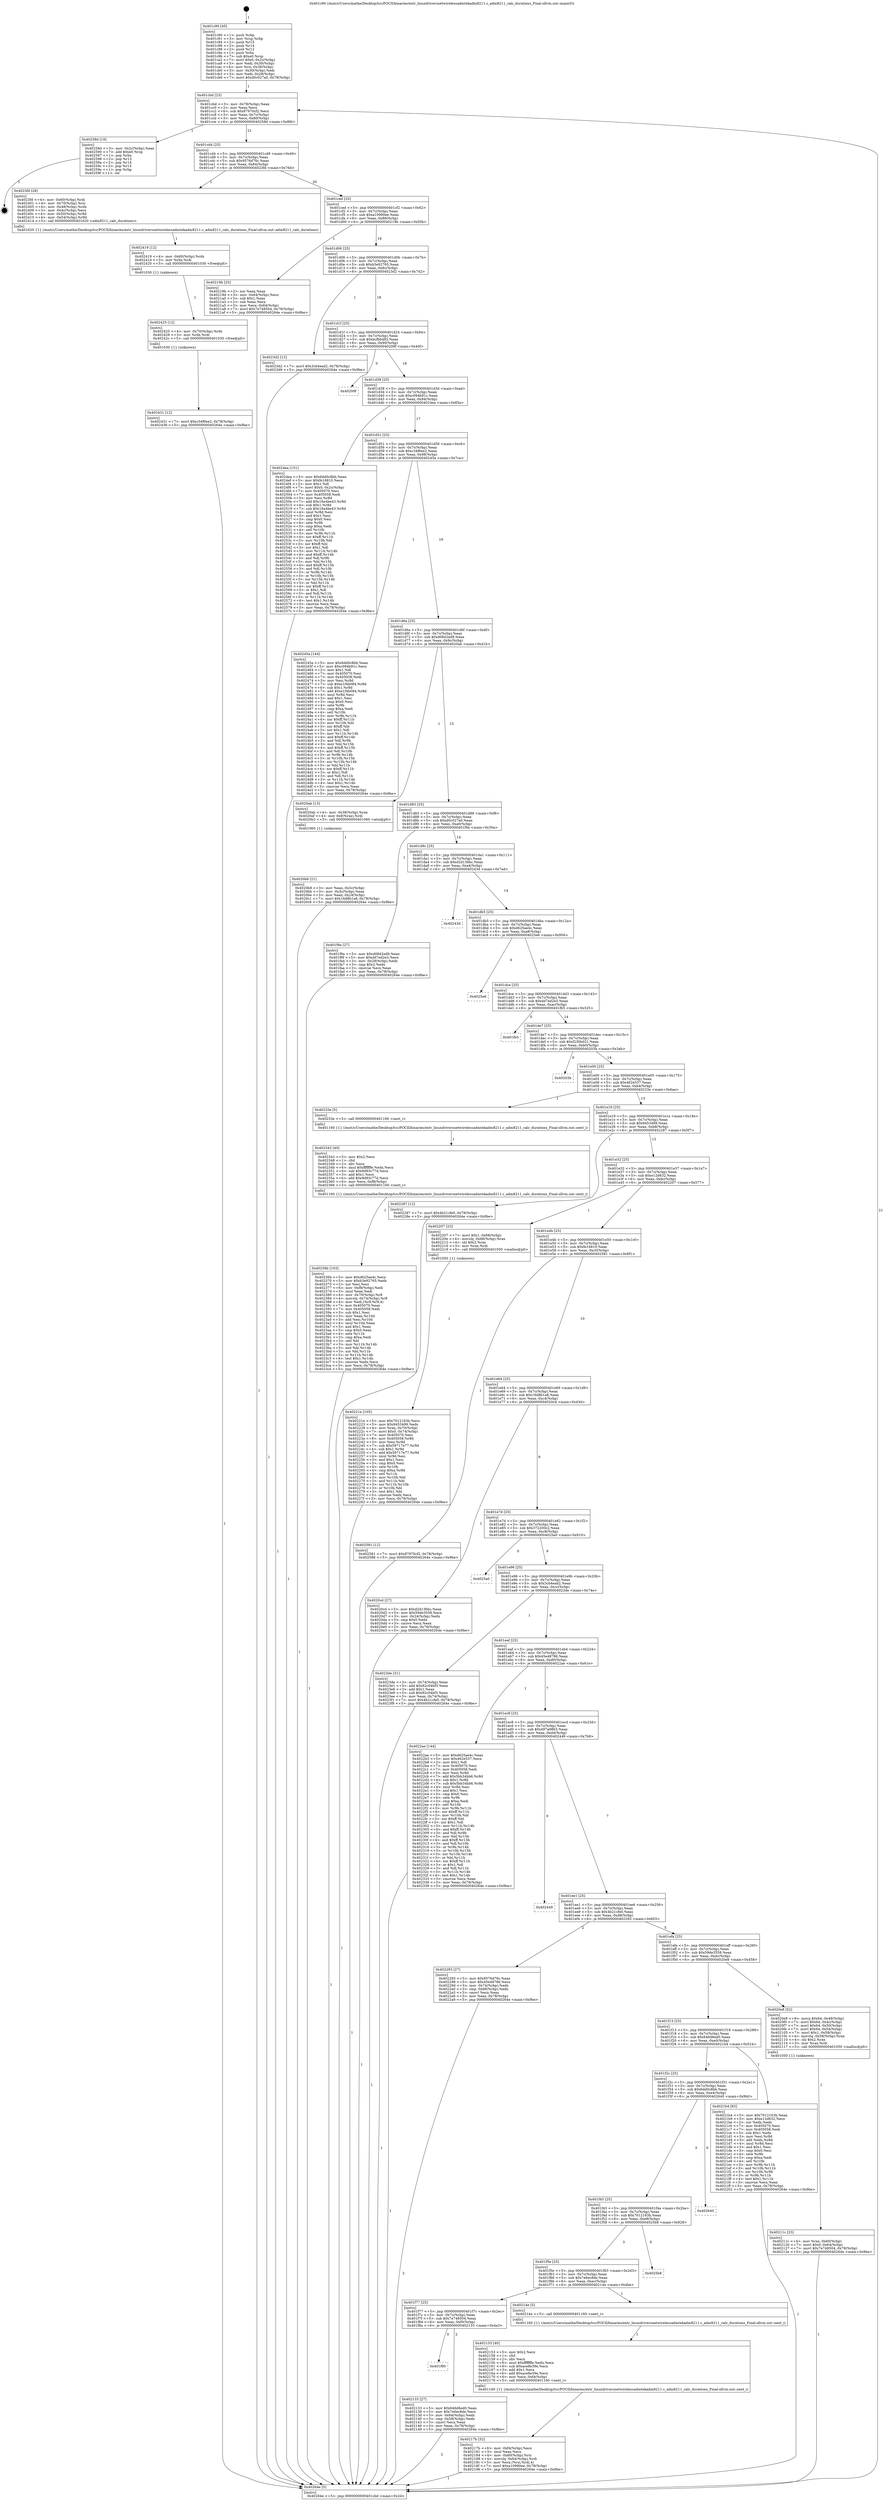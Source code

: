 digraph "0x401c90" {
  label = "0x401c90 (/mnt/c/Users/mathe/Desktop/tcc/POCII/binaries/extr_linuxdriversnetwirelessadmtekadm8211.c_adm8211_calc_durations_Final-ollvm.out::main(0))"
  labelloc = "t"
  node[shape=record]

  Entry [label="",width=0.3,height=0.3,shape=circle,fillcolor=black,style=filled]
  "0x401cbd" [label="{
     0x401cbd [23]\l
     | [instrs]\l
     &nbsp;&nbsp;0x401cbd \<+3\>: mov -0x78(%rbp),%eax\l
     &nbsp;&nbsp;0x401cc0 \<+2\>: mov %eax,%ecx\l
     &nbsp;&nbsp;0x401cc2 \<+6\>: sub $0x87970cf2,%ecx\l
     &nbsp;&nbsp;0x401cc8 \<+3\>: mov %eax,-0x7c(%rbp)\l
     &nbsp;&nbsp;0x401ccb \<+3\>: mov %ecx,-0x80(%rbp)\l
     &nbsp;&nbsp;0x401cce \<+6\>: je 000000000040258d \<main+0x8fd\>\l
  }"]
  "0x40258d" [label="{
     0x40258d [19]\l
     | [instrs]\l
     &nbsp;&nbsp;0x40258d \<+3\>: mov -0x2c(%rbp),%eax\l
     &nbsp;&nbsp;0x402590 \<+7\>: add $0xe0,%rsp\l
     &nbsp;&nbsp;0x402597 \<+1\>: pop %rbx\l
     &nbsp;&nbsp;0x402598 \<+2\>: pop %r12\l
     &nbsp;&nbsp;0x40259a \<+2\>: pop %r14\l
     &nbsp;&nbsp;0x40259c \<+2\>: pop %r15\l
     &nbsp;&nbsp;0x40259e \<+1\>: pop %rbp\l
     &nbsp;&nbsp;0x40259f \<+1\>: ret\l
  }"]
  "0x401cd4" [label="{
     0x401cd4 [25]\l
     | [instrs]\l
     &nbsp;&nbsp;0x401cd4 \<+5\>: jmp 0000000000401cd9 \<main+0x49\>\l
     &nbsp;&nbsp;0x401cd9 \<+3\>: mov -0x7c(%rbp),%eax\l
     &nbsp;&nbsp;0x401cdc \<+5\>: sub $0x9576d76c,%eax\l
     &nbsp;&nbsp;0x401ce1 \<+6\>: mov %eax,-0x84(%rbp)\l
     &nbsp;&nbsp;0x401ce7 \<+6\>: je 00000000004023fd \<main+0x76d\>\l
  }"]
  Exit [label="",width=0.3,height=0.3,shape=circle,fillcolor=black,style=filled,peripheries=2]
  "0x4023fd" [label="{
     0x4023fd [28]\l
     | [instrs]\l
     &nbsp;&nbsp;0x4023fd \<+4\>: mov -0x60(%rbp),%rdi\l
     &nbsp;&nbsp;0x402401 \<+4\>: mov -0x70(%rbp),%rsi\l
     &nbsp;&nbsp;0x402405 \<+4\>: mov -0x48(%rbp),%rdx\l
     &nbsp;&nbsp;0x402409 \<+3\>: mov -0x4c(%rbp),%ecx\l
     &nbsp;&nbsp;0x40240c \<+4\>: mov -0x50(%rbp),%r8d\l
     &nbsp;&nbsp;0x402410 \<+4\>: mov -0x54(%rbp),%r9d\l
     &nbsp;&nbsp;0x402414 \<+5\>: call 0000000000401620 \<adm8211_calc_durations\>\l
     | [calls]\l
     &nbsp;&nbsp;0x401620 \{1\} (/mnt/c/Users/mathe/Desktop/tcc/POCII/binaries/extr_linuxdriversnetwirelessadmtekadm8211.c_adm8211_calc_durations_Final-ollvm.out::adm8211_calc_durations)\l
  }"]
  "0x401ced" [label="{
     0x401ced [25]\l
     | [instrs]\l
     &nbsp;&nbsp;0x401ced \<+5\>: jmp 0000000000401cf2 \<main+0x62\>\l
     &nbsp;&nbsp;0x401cf2 \<+3\>: mov -0x7c(%rbp),%eax\l
     &nbsp;&nbsp;0x401cf5 \<+5\>: sub $0xa10990ee,%eax\l
     &nbsp;&nbsp;0x401cfa \<+6\>: mov %eax,-0x88(%rbp)\l
     &nbsp;&nbsp;0x401d00 \<+6\>: je 000000000040219b \<main+0x50b\>\l
  }"]
  "0x402431" [label="{
     0x402431 [12]\l
     | [instrs]\l
     &nbsp;&nbsp;0x402431 \<+7\>: movl $0xc34f6ee2,-0x78(%rbp)\l
     &nbsp;&nbsp;0x402438 \<+5\>: jmp 000000000040264e \<main+0x9be\>\l
  }"]
  "0x40219b" [label="{
     0x40219b [25]\l
     | [instrs]\l
     &nbsp;&nbsp;0x40219b \<+2\>: xor %eax,%eax\l
     &nbsp;&nbsp;0x40219d \<+3\>: mov -0x64(%rbp),%ecx\l
     &nbsp;&nbsp;0x4021a0 \<+3\>: sub $0x1,%eax\l
     &nbsp;&nbsp;0x4021a3 \<+2\>: sub %eax,%ecx\l
     &nbsp;&nbsp;0x4021a5 \<+3\>: mov %ecx,-0x64(%rbp)\l
     &nbsp;&nbsp;0x4021a8 \<+7\>: movl $0x7e748504,-0x78(%rbp)\l
     &nbsp;&nbsp;0x4021af \<+5\>: jmp 000000000040264e \<main+0x9be\>\l
  }"]
  "0x401d06" [label="{
     0x401d06 [25]\l
     | [instrs]\l
     &nbsp;&nbsp;0x401d06 \<+5\>: jmp 0000000000401d0b \<main+0x7b\>\l
     &nbsp;&nbsp;0x401d0b \<+3\>: mov -0x7c(%rbp),%eax\l
     &nbsp;&nbsp;0x401d0e \<+5\>: sub $0xb3e92765,%eax\l
     &nbsp;&nbsp;0x401d13 \<+6\>: mov %eax,-0x8c(%rbp)\l
     &nbsp;&nbsp;0x401d19 \<+6\>: je 00000000004023d2 \<main+0x742\>\l
  }"]
  "0x402425" [label="{
     0x402425 [12]\l
     | [instrs]\l
     &nbsp;&nbsp;0x402425 \<+4\>: mov -0x70(%rbp),%rdx\l
     &nbsp;&nbsp;0x402429 \<+3\>: mov %rdx,%rdi\l
     &nbsp;&nbsp;0x40242c \<+5\>: call 0000000000401030 \<free@plt\>\l
     | [calls]\l
     &nbsp;&nbsp;0x401030 \{1\} (unknown)\l
  }"]
  "0x4023d2" [label="{
     0x4023d2 [12]\l
     | [instrs]\l
     &nbsp;&nbsp;0x4023d2 \<+7\>: movl $0x3cb4ead2,-0x78(%rbp)\l
     &nbsp;&nbsp;0x4023d9 \<+5\>: jmp 000000000040264e \<main+0x9be\>\l
  }"]
  "0x401d1f" [label="{
     0x401d1f [25]\l
     | [instrs]\l
     &nbsp;&nbsp;0x401d1f \<+5\>: jmp 0000000000401d24 \<main+0x94\>\l
     &nbsp;&nbsp;0x401d24 \<+3\>: mov -0x7c(%rbp),%eax\l
     &nbsp;&nbsp;0x401d27 \<+5\>: sub $0xbcfbb482,%eax\l
     &nbsp;&nbsp;0x401d2c \<+6\>: mov %eax,-0x90(%rbp)\l
     &nbsp;&nbsp;0x401d32 \<+6\>: je 000000000040209f \<main+0x40f\>\l
  }"]
  "0x402419" [label="{
     0x402419 [12]\l
     | [instrs]\l
     &nbsp;&nbsp;0x402419 \<+4\>: mov -0x60(%rbp),%rdx\l
     &nbsp;&nbsp;0x40241d \<+3\>: mov %rdx,%rdi\l
     &nbsp;&nbsp;0x402420 \<+5\>: call 0000000000401030 \<free@plt\>\l
     | [calls]\l
     &nbsp;&nbsp;0x401030 \{1\} (unknown)\l
  }"]
  "0x40209f" [label="{
     0x40209f\l
  }", style=dashed]
  "0x401d38" [label="{
     0x401d38 [25]\l
     | [instrs]\l
     &nbsp;&nbsp;0x401d38 \<+5\>: jmp 0000000000401d3d \<main+0xad\>\l
     &nbsp;&nbsp;0x401d3d \<+3\>: mov -0x7c(%rbp),%eax\l
     &nbsp;&nbsp;0x401d40 \<+5\>: sub $0xc094b91c,%eax\l
     &nbsp;&nbsp;0x401d45 \<+6\>: mov %eax,-0x94(%rbp)\l
     &nbsp;&nbsp;0x401d4b \<+6\>: je 00000000004024ea \<main+0x85a\>\l
  }"]
  "0x40236b" [label="{
     0x40236b [103]\l
     | [instrs]\l
     &nbsp;&nbsp;0x40236b \<+5\>: mov $0xd625ae4c,%ecx\l
     &nbsp;&nbsp;0x402370 \<+5\>: mov $0xb3e92765,%edx\l
     &nbsp;&nbsp;0x402375 \<+2\>: xor %esi,%esi\l
     &nbsp;&nbsp;0x402377 \<+6\>: mov -0xf8(%rbp),%edi\l
     &nbsp;&nbsp;0x40237d \<+3\>: imul %eax,%edi\l
     &nbsp;&nbsp;0x402380 \<+4\>: mov -0x70(%rbp),%r8\l
     &nbsp;&nbsp;0x402384 \<+4\>: movslq -0x74(%rbp),%r9\l
     &nbsp;&nbsp;0x402388 \<+4\>: mov %edi,(%r8,%r9,4)\l
     &nbsp;&nbsp;0x40238c \<+7\>: mov 0x405070,%eax\l
     &nbsp;&nbsp;0x402393 \<+7\>: mov 0x405058,%edi\l
     &nbsp;&nbsp;0x40239a \<+3\>: sub $0x1,%esi\l
     &nbsp;&nbsp;0x40239d \<+3\>: mov %eax,%r10d\l
     &nbsp;&nbsp;0x4023a0 \<+3\>: add %esi,%r10d\l
     &nbsp;&nbsp;0x4023a3 \<+4\>: imul %r10d,%eax\l
     &nbsp;&nbsp;0x4023a7 \<+3\>: and $0x1,%eax\l
     &nbsp;&nbsp;0x4023aa \<+3\>: cmp $0x0,%eax\l
     &nbsp;&nbsp;0x4023ad \<+4\>: sete %r11b\l
     &nbsp;&nbsp;0x4023b1 \<+3\>: cmp $0xa,%edi\l
     &nbsp;&nbsp;0x4023b4 \<+3\>: setl %bl\l
     &nbsp;&nbsp;0x4023b7 \<+3\>: mov %r11b,%r14b\l
     &nbsp;&nbsp;0x4023ba \<+3\>: and %bl,%r14b\l
     &nbsp;&nbsp;0x4023bd \<+3\>: xor %bl,%r11b\l
     &nbsp;&nbsp;0x4023c0 \<+3\>: or %r11b,%r14b\l
     &nbsp;&nbsp;0x4023c3 \<+4\>: test $0x1,%r14b\l
     &nbsp;&nbsp;0x4023c7 \<+3\>: cmovne %edx,%ecx\l
     &nbsp;&nbsp;0x4023ca \<+3\>: mov %ecx,-0x78(%rbp)\l
     &nbsp;&nbsp;0x4023cd \<+5\>: jmp 000000000040264e \<main+0x9be\>\l
  }"]
  "0x4024ea" [label="{
     0x4024ea [151]\l
     | [instrs]\l
     &nbsp;&nbsp;0x4024ea \<+5\>: mov $0x6dd0c8bb,%eax\l
     &nbsp;&nbsp;0x4024ef \<+5\>: mov $0xfe16810,%ecx\l
     &nbsp;&nbsp;0x4024f4 \<+2\>: mov $0x1,%dl\l
     &nbsp;&nbsp;0x4024f6 \<+7\>: movl $0x0,-0x2c(%rbp)\l
     &nbsp;&nbsp;0x4024fd \<+7\>: mov 0x405070,%esi\l
     &nbsp;&nbsp;0x402504 \<+7\>: mov 0x405058,%edi\l
     &nbsp;&nbsp;0x40250b \<+3\>: mov %esi,%r8d\l
     &nbsp;&nbsp;0x40250e \<+7\>: add $0x16a4be43,%r8d\l
     &nbsp;&nbsp;0x402515 \<+4\>: sub $0x1,%r8d\l
     &nbsp;&nbsp;0x402519 \<+7\>: sub $0x16a4be43,%r8d\l
     &nbsp;&nbsp;0x402520 \<+4\>: imul %r8d,%esi\l
     &nbsp;&nbsp;0x402524 \<+3\>: and $0x1,%esi\l
     &nbsp;&nbsp;0x402527 \<+3\>: cmp $0x0,%esi\l
     &nbsp;&nbsp;0x40252a \<+4\>: sete %r9b\l
     &nbsp;&nbsp;0x40252e \<+3\>: cmp $0xa,%edi\l
     &nbsp;&nbsp;0x402531 \<+4\>: setl %r10b\l
     &nbsp;&nbsp;0x402535 \<+3\>: mov %r9b,%r11b\l
     &nbsp;&nbsp;0x402538 \<+4\>: xor $0xff,%r11b\l
     &nbsp;&nbsp;0x40253c \<+3\>: mov %r10b,%bl\l
     &nbsp;&nbsp;0x40253f \<+3\>: xor $0xff,%bl\l
     &nbsp;&nbsp;0x402542 \<+3\>: xor $0x1,%dl\l
     &nbsp;&nbsp;0x402545 \<+3\>: mov %r11b,%r14b\l
     &nbsp;&nbsp;0x402548 \<+4\>: and $0xff,%r14b\l
     &nbsp;&nbsp;0x40254c \<+3\>: and %dl,%r9b\l
     &nbsp;&nbsp;0x40254f \<+3\>: mov %bl,%r15b\l
     &nbsp;&nbsp;0x402552 \<+4\>: and $0xff,%r15b\l
     &nbsp;&nbsp;0x402556 \<+3\>: and %dl,%r10b\l
     &nbsp;&nbsp;0x402559 \<+3\>: or %r9b,%r14b\l
     &nbsp;&nbsp;0x40255c \<+3\>: or %r10b,%r15b\l
     &nbsp;&nbsp;0x40255f \<+3\>: xor %r15b,%r14b\l
     &nbsp;&nbsp;0x402562 \<+3\>: or %bl,%r11b\l
     &nbsp;&nbsp;0x402565 \<+4\>: xor $0xff,%r11b\l
     &nbsp;&nbsp;0x402569 \<+3\>: or $0x1,%dl\l
     &nbsp;&nbsp;0x40256c \<+3\>: and %dl,%r11b\l
     &nbsp;&nbsp;0x40256f \<+3\>: or %r11b,%r14b\l
     &nbsp;&nbsp;0x402572 \<+4\>: test $0x1,%r14b\l
     &nbsp;&nbsp;0x402576 \<+3\>: cmovne %ecx,%eax\l
     &nbsp;&nbsp;0x402579 \<+3\>: mov %eax,-0x78(%rbp)\l
     &nbsp;&nbsp;0x40257c \<+5\>: jmp 000000000040264e \<main+0x9be\>\l
  }"]
  "0x401d51" [label="{
     0x401d51 [25]\l
     | [instrs]\l
     &nbsp;&nbsp;0x401d51 \<+5\>: jmp 0000000000401d56 \<main+0xc6\>\l
     &nbsp;&nbsp;0x401d56 \<+3\>: mov -0x7c(%rbp),%eax\l
     &nbsp;&nbsp;0x401d59 \<+5\>: sub $0xc34f6ee2,%eax\l
     &nbsp;&nbsp;0x401d5e \<+6\>: mov %eax,-0x98(%rbp)\l
     &nbsp;&nbsp;0x401d64 \<+6\>: je 000000000040245a \<main+0x7ca\>\l
  }"]
  "0x402343" [label="{
     0x402343 [40]\l
     | [instrs]\l
     &nbsp;&nbsp;0x402343 \<+5\>: mov $0x2,%ecx\l
     &nbsp;&nbsp;0x402348 \<+1\>: cltd\l
     &nbsp;&nbsp;0x402349 \<+2\>: idiv %ecx\l
     &nbsp;&nbsp;0x40234b \<+6\>: imul $0xfffffffe,%edx,%ecx\l
     &nbsp;&nbsp;0x402351 \<+6\>: sub $0x9d93c77d,%ecx\l
     &nbsp;&nbsp;0x402357 \<+3\>: add $0x1,%ecx\l
     &nbsp;&nbsp;0x40235a \<+6\>: add $0x9d93c77d,%ecx\l
     &nbsp;&nbsp;0x402360 \<+6\>: mov %ecx,-0xf8(%rbp)\l
     &nbsp;&nbsp;0x402366 \<+5\>: call 0000000000401160 \<next_i\>\l
     | [calls]\l
     &nbsp;&nbsp;0x401160 \{1\} (/mnt/c/Users/mathe/Desktop/tcc/POCII/binaries/extr_linuxdriversnetwirelessadmtekadm8211.c_adm8211_calc_durations_Final-ollvm.out::next_i)\l
  }"]
  "0x40245a" [label="{
     0x40245a [144]\l
     | [instrs]\l
     &nbsp;&nbsp;0x40245a \<+5\>: mov $0x6dd0c8bb,%eax\l
     &nbsp;&nbsp;0x40245f \<+5\>: mov $0xc094b91c,%ecx\l
     &nbsp;&nbsp;0x402464 \<+2\>: mov $0x1,%dl\l
     &nbsp;&nbsp;0x402466 \<+7\>: mov 0x405070,%esi\l
     &nbsp;&nbsp;0x40246d \<+7\>: mov 0x405058,%edi\l
     &nbsp;&nbsp;0x402474 \<+3\>: mov %esi,%r8d\l
     &nbsp;&nbsp;0x402477 \<+7\>: sub $0xe1f4b084,%r8d\l
     &nbsp;&nbsp;0x40247e \<+4\>: sub $0x1,%r8d\l
     &nbsp;&nbsp;0x402482 \<+7\>: add $0xe1f4b084,%r8d\l
     &nbsp;&nbsp;0x402489 \<+4\>: imul %r8d,%esi\l
     &nbsp;&nbsp;0x40248d \<+3\>: and $0x1,%esi\l
     &nbsp;&nbsp;0x402490 \<+3\>: cmp $0x0,%esi\l
     &nbsp;&nbsp;0x402493 \<+4\>: sete %r9b\l
     &nbsp;&nbsp;0x402497 \<+3\>: cmp $0xa,%edi\l
     &nbsp;&nbsp;0x40249a \<+4\>: setl %r10b\l
     &nbsp;&nbsp;0x40249e \<+3\>: mov %r9b,%r11b\l
     &nbsp;&nbsp;0x4024a1 \<+4\>: xor $0xff,%r11b\l
     &nbsp;&nbsp;0x4024a5 \<+3\>: mov %r10b,%bl\l
     &nbsp;&nbsp;0x4024a8 \<+3\>: xor $0xff,%bl\l
     &nbsp;&nbsp;0x4024ab \<+3\>: xor $0x1,%dl\l
     &nbsp;&nbsp;0x4024ae \<+3\>: mov %r11b,%r14b\l
     &nbsp;&nbsp;0x4024b1 \<+4\>: and $0xff,%r14b\l
     &nbsp;&nbsp;0x4024b5 \<+3\>: and %dl,%r9b\l
     &nbsp;&nbsp;0x4024b8 \<+3\>: mov %bl,%r15b\l
     &nbsp;&nbsp;0x4024bb \<+4\>: and $0xff,%r15b\l
     &nbsp;&nbsp;0x4024bf \<+3\>: and %dl,%r10b\l
     &nbsp;&nbsp;0x4024c2 \<+3\>: or %r9b,%r14b\l
     &nbsp;&nbsp;0x4024c5 \<+3\>: or %r10b,%r15b\l
     &nbsp;&nbsp;0x4024c8 \<+3\>: xor %r15b,%r14b\l
     &nbsp;&nbsp;0x4024cb \<+3\>: or %bl,%r11b\l
     &nbsp;&nbsp;0x4024ce \<+4\>: xor $0xff,%r11b\l
     &nbsp;&nbsp;0x4024d2 \<+3\>: or $0x1,%dl\l
     &nbsp;&nbsp;0x4024d5 \<+3\>: and %dl,%r11b\l
     &nbsp;&nbsp;0x4024d8 \<+3\>: or %r11b,%r14b\l
     &nbsp;&nbsp;0x4024db \<+4\>: test $0x1,%r14b\l
     &nbsp;&nbsp;0x4024df \<+3\>: cmovne %ecx,%eax\l
     &nbsp;&nbsp;0x4024e2 \<+3\>: mov %eax,-0x78(%rbp)\l
     &nbsp;&nbsp;0x4024e5 \<+5\>: jmp 000000000040264e \<main+0x9be\>\l
  }"]
  "0x401d6a" [label="{
     0x401d6a [25]\l
     | [instrs]\l
     &nbsp;&nbsp;0x401d6a \<+5\>: jmp 0000000000401d6f \<main+0xdf\>\l
     &nbsp;&nbsp;0x401d6f \<+3\>: mov -0x7c(%rbp),%eax\l
     &nbsp;&nbsp;0x401d72 \<+5\>: sub $0xd0842ed9,%eax\l
     &nbsp;&nbsp;0x401d77 \<+6\>: mov %eax,-0x9c(%rbp)\l
     &nbsp;&nbsp;0x401d7d \<+6\>: je 00000000004020ab \<main+0x41b\>\l
  }"]
  "0x40221e" [label="{
     0x40221e [105]\l
     | [instrs]\l
     &nbsp;&nbsp;0x40221e \<+5\>: mov $0x7012163b,%ecx\l
     &nbsp;&nbsp;0x402223 \<+5\>: mov $0x9453499,%edx\l
     &nbsp;&nbsp;0x402228 \<+4\>: mov %rax,-0x70(%rbp)\l
     &nbsp;&nbsp;0x40222c \<+7\>: movl $0x0,-0x74(%rbp)\l
     &nbsp;&nbsp;0x402233 \<+7\>: mov 0x405070,%esi\l
     &nbsp;&nbsp;0x40223a \<+8\>: mov 0x405058,%r8d\l
     &nbsp;&nbsp;0x402242 \<+3\>: mov %esi,%r9d\l
     &nbsp;&nbsp;0x402245 \<+7\>: sub $0x59717e77,%r9d\l
     &nbsp;&nbsp;0x40224c \<+4\>: sub $0x1,%r9d\l
     &nbsp;&nbsp;0x402250 \<+7\>: add $0x59717e77,%r9d\l
     &nbsp;&nbsp;0x402257 \<+4\>: imul %r9d,%esi\l
     &nbsp;&nbsp;0x40225b \<+3\>: and $0x1,%esi\l
     &nbsp;&nbsp;0x40225e \<+3\>: cmp $0x0,%esi\l
     &nbsp;&nbsp;0x402261 \<+4\>: sete %r10b\l
     &nbsp;&nbsp;0x402265 \<+4\>: cmp $0xa,%r8d\l
     &nbsp;&nbsp;0x402269 \<+4\>: setl %r11b\l
     &nbsp;&nbsp;0x40226d \<+3\>: mov %r10b,%bl\l
     &nbsp;&nbsp;0x402270 \<+3\>: and %r11b,%bl\l
     &nbsp;&nbsp;0x402273 \<+3\>: xor %r11b,%r10b\l
     &nbsp;&nbsp;0x402276 \<+3\>: or %r10b,%bl\l
     &nbsp;&nbsp;0x402279 \<+3\>: test $0x1,%bl\l
     &nbsp;&nbsp;0x40227c \<+3\>: cmovne %edx,%ecx\l
     &nbsp;&nbsp;0x40227f \<+3\>: mov %ecx,-0x78(%rbp)\l
     &nbsp;&nbsp;0x402282 \<+5\>: jmp 000000000040264e \<main+0x9be\>\l
  }"]
  "0x4020ab" [label="{
     0x4020ab [13]\l
     | [instrs]\l
     &nbsp;&nbsp;0x4020ab \<+4\>: mov -0x38(%rbp),%rax\l
     &nbsp;&nbsp;0x4020af \<+4\>: mov 0x8(%rax),%rdi\l
     &nbsp;&nbsp;0x4020b3 \<+5\>: call 0000000000401060 \<atoi@plt\>\l
     | [calls]\l
     &nbsp;&nbsp;0x401060 \{1\} (unknown)\l
  }"]
  "0x401d83" [label="{
     0x401d83 [25]\l
     | [instrs]\l
     &nbsp;&nbsp;0x401d83 \<+5\>: jmp 0000000000401d88 \<main+0xf8\>\l
     &nbsp;&nbsp;0x401d88 \<+3\>: mov -0x7c(%rbp),%eax\l
     &nbsp;&nbsp;0x401d8b \<+5\>: sub $0xd0c027a0,%eax\l
     &nbsp;&nbsp;0x401d90 \<+6\>: mov %eax,-0xa0(%rbp)\l
     &nbsp;&nbsp;0x401d96 \<+6\>: je 0000000000401f9a \<main+0x30a\>\l
  }"]
  "0x40217b" [label="{
     0x40217b [32]\l
     | [instrs]\l
     &nbsp;&nbsp;0x40217b \<+6\>: mov -0xf4(%rbp),%ecx\l
     &nbsp;&nbsp;0x402181 \<+3\>: imul %eax,%ecx\l
     &nbsp;&nbsp;0x402184 \<+4\>: mov -0x60(%rbp),%rsi\l
     &nbsp;&nbsp;0x402188 \<+4\>: movslq -0x64(%rbp),%rdi\l
     &nbsp;&nbsp;0x40218c \<+3\>: mov %ecx,(%rsi,%rdi,4)\l
     &nbsp;&nbsp;0x40218f \<+7\>: movl $0xa10990ee,-0x78(%rbp)\l
     &nbsp;&nbsp;0x402196 \<+5\>: jmp 000000000040264e \<main+0x9be\>\l
  }"]
  "0x401f9a" [label="{
     0x401f9a [27]\l
     | [instrs]\l
     &nbsp;&nbsp;0x401f9a \<+5\>: mov $0xd0842ed9,%eax\l
     &nbsp;&nbsp;0x401f9f \<+5\>: mov $0xdd7ed2e3,%ecx\l
     &nbsp;&nbsp;0x401fa4 \<+3\>: mov -0x28(%rbp),%edx\l
     &nbsp;&nbsp;0x401fa7 \<+3\>: cmp $0x2,%edx\l
     &nbsp;&nbsp;0x401faa \<+3\>: cmovne %ecx,%eax\l
     &nbsp;&nbsp;0x401fad \<+3\>: mov %eax,-0x78(%rbp)\l
     &nbsp;&nbsp;0x401fb0 \<+5\>: jmp 000000000040264e \<main+0x9be\>\l
  }"]
  "0x401d9c" [label="{
     0x401d9c [25]\l
     | [instrs]\l
     &nbsp;&nbsp;0x401d9c \<+5\>: jmp 0000000000401da1 \<main+0x111\>\l
     &nbsp;&nbsp;0x401da1 \<+3\>: mov -0x7c(%rbp),%eax\l
     &nbsp;&nbsp;0x401da4 \<+5\>: sub $0xd2d136bc,%eax\l
     &nbsp;&nbsp;0x401da9 \<+6\>: mov %eax,-0xa4(%rbp)\l
     &nbsp;&nbsp;0x401daf \<+6\>: je 000000000040243d \<main+0x7ad\>\l
  }"]
  "0x40264e" [label="{
     0x40264e [5]\l
     | [instrs]\l
     &nbsp;&nbsp;0x40264e \<+5\>: jmp 0000000000401cbd \<main+0x2d\>\l
  }"]
  "0x401c90" [label="{
     0x401c90 [45]\l
     | [instrs]\l
     &nbsp;&nbsp;0x401c90 \<+1\>: push %rbp\l
     &nbsp;&nbsp;0x401c91 \<+3\>: mov %rsp,%rbp\l
     &nbsp;&nbsp;0x401c94 \<+2\>: push %r15\l
     &nbsp;&nbsp;0x401c96 \<+2\>: push %r14\l
     &nbsp;&nbsp;0x401c98 \<+2\>: push %r12\l
     &nbsp;&nbsp;0x401c9a \<+1\>: push %rbx\l
     &nbsp;&nbsp;0x401c9b \<+7\>: sub $0xe0,%rsp\l
     &nbsp;&nbsp;0x401ca2 \<+7\>: movl $0x0,-0x2c(%rbp)\l
     &nbsp;&nbsp;0x401ca9 \<+3\>: mov %edi,-0x30(%rbp)\l
     &nbsp;&nbsp;0x401cac \<+4\>: mov %rsi,-0x38(%rbp)\l
     &nbsp;&nbsp;0x401cb0 \<+3\>: mov -0x30(%rbp),%edi\l
     &nbsp;&nbsp;0x401cb3 \<+3\>: mov %edi,-0x28(%rbp)\l
     &nbsp;&nbsp;0x401cb6 \<+7\>: movl $0xd0c027a0,-0x78(%rbp)\l
  }"]
  "0x4020b8" [label="{
     0x4020b8 [21]\l
     | [instrs]\l
     &nbsp;&nbsp;0x4020b8 \<+3\>: mov %eax,-0x3c(%rbp)\l
     &nbsp;&nbsp;0x4020bb \<+3\>: mov -0x3c(%rbp),%eax\l
     &nbsp;&nbsp;0x4020be \<+3\>: mov %eax,-0x24(%rbp)\l
     &nbsp;&nbsp;0x4020c1 \<+7\>: movl $0x16d8b1a8,-0x78(%rbp)\l
     &nbsp;&nbsp;0x4020c8 \<+5\>: jmp 000000000040264e \<main+0x9be\>\l
  }"]
  "0x402153" [label="{
     0x402153 [40]\l
     | [instrs]\l
     &nbsp;&nbsp;0x402153 \<+5\>: mov $0x2,%ecx\l
     &nbsp;&nbsp;0x402158 \<+1\>: cltd\l
     &nbsp;&nbsp;0x402159 \<+2\>: idiv %ecx\l
     &nbsp;&nbsp;0x40215b \<+6\>: imul $0xfffffffe,%edx,%ecx\l
     &nbsp;&nbsp;0x402161 \<+6\>: sub $0xace8e39e,%ecx\l
     &nbsp;&nbsp;0x402167 \<+3\>: add $0x1,%ecx\l
     &nbsp;&nbsp;0x40216a \<+6\>: add $0xace8e39e,%ecx\l
     &nbsp;&nbsp;0x402170 \<+6\>: mov %ecx,-0xf4(%rbp)\l
     &nbsp;&nbsp;0x402176 \<+5\>: call 0000000000401160 \<next_i\>\l
     | [calls]\l
     &nbsp;&nbsp;0x401160 \{1\} (/mnt/c/Users/mathe/Desktop/tcc/POCII/binaries/extr_linuxdriversnetwirelessadmtekadm8211.c_adm8211_calc_durations_Final-ollvm.out::next_i)\l
  }"]
  "0x40243d" [label="{
     0x40243d\l
  }", style=dashed]
  "0x401db5" [label="{
     0x401db5 [25]\l
     | [instrs]\l
     &nbsp;&nbsp;0x401db5 \<+5\>: jmp 0000000000401dba \<main+0x12a\>\l
     &nbsp;&nbsp;0x401dba \<+3\>: mov -0x7c(%rbp),%eax\l
     &nbsp;&nbsp;0x401dbd \<+5\>: sub $0xd625ae4c,%eax\l
     &nbsp;&nbsp;0x401dc2 \<+6\>: mov %eax,-0xa8(%rbp)\l
     &nbsp;&nbsp;0x401dc8 \<+6\>: je 00000000004025e6 \<main+0x956\>\l
  }"]
  "0x401f90" [label="{
     0x401f90\l
  }", style=dashed]
  "0x4025e6" [label="{
     0x4025e6\l
  }", style=dashed]
  "0x401dce" [label="{
     0x401dce [25]\l
     | [instrs]\l
     &nbsp;&nbsp;0x401dce \<+5\>: jmp 0000000000401dd3 \<main+0x143\>\l
     &nbsp;&nbsp;0x401dd3 \<+3\>: mov -0x7c(%rbp),%eax\l
     &nbsp;&nbsp;0x401dd6 \<+5\>: sub $0xdd7ed2e3,%eax\l
     &nbsp;&nbsp;0x401ddb \<+6\>: mov %eax,-0xac(%rbp)\l
     &nbsp;&nbsp;0x401de1 \<+6\>: je 0000000000401fb5 \<main+0x325\>\l
  }"]
  "0x402133" [label="{
     0x402133 [27]\l
     | [instrs]\l
     &nbsp;&nbsp;0x402133 \<+5\>: mov $0x646d6ed0,%eax\l
     &nbsp;&nbsp;0x402138 \<+5\>: mov $0x7e6ec8de,%ecx\l
     &nbsp;&nbsp;0x40213d \<+3\>: mov -0x64(%rbp),%edx\l
     &nbsp;&nbsp;0x402140 \<+3\>: cmp -0x58(%rbp),%edx\l
     &nbsp;&nbsp;0x402143 \<+3\>: cmovl %ecx,%eax\l
     &nbsp;&nbsp;0x402146 \<+3\>: mov %eax,-0x78(%rbp)\l
     &nbsp;&nbsp;0x402149 \<+5\>: jmp 000000000040264e \<main+0x9be\>\l
  }"]
  "0x401fb5" [label="{
     0x401fb5\l
  }", style=dashed]
  "0x401de7" [label="{
     0x401de7 [25]\l
     | [instrs]\l
     &nbsp;&nbsp;0x401de7 \<+5\>: jmp 0000000000401dec \<main+0x15c\>\l
     &nbsp;&nbsp;0x401dec \<+3\>: mov -0x7c(%rbp),%eax\l
     &nbsp;&nbsp;0x401def \<+5\>: sub $0xf230b021,%eax\l
     &nbsp;&nbsp;0x401df4 \<+6\>: mov %eax,-0xb0(%rbp)\l
     &nbsp;&nbsp;0x401dfa \<+6\>: je 000000000040203b \<main+0x3ab\>\l
  }"]
  "0x401f77" [label="{
     0x401f77 [25]\l
     | [instrs]\l
     &nbsp;&nbsp;0x401f77 \<+5\>: jmp 0000000000401f7c \<main+0x2ec\>\l
     &nbsp;&nbsp;0x401f7c \<+3\>: mov -0x7c(%rbp),%eax\l
     &nbsp;&nbsp;0x401f7f \<+5\>: sub $0x7e748504,%eax\l
     &nbsp;&nbsp;0x401f84 \<+6\>: mov %eax,-0xf0(%rbp)\l
     &nbsp;&nbsp;0x401f8a \<+6\>: je 0000000000402133 \<main+0x4a3\>\l
  }"]
  "0x40203b" [label="{
     0x40203b\l
  }", style=dashed]
  "0x401e00" [label="{
     0x401e00 [25]\l
     | [instrs]\l
     &nbsp;&nbsp;0x401e00 \<+5\>: jmp 0000000000401e05 \<main+0x175\>\l
     &nbsp;&nbsp;0x401e05 \<+3\>: mov -0x7c(%rbp),%eax\l
     &nbsp;&nbsp;0x401e08 \<+5\>: sub $0x462e537,%eax\l
     &nbsp;&nbsp;0x401e0d \<+6\>: mov %eax,-0xb4(%rbp)\l
     &nbsp;&nbsp;0x401e13 \<+6\>: je 000000000040233e \<main+0x6ae\>\l
  }"]
  "0x40214e" [label="{
     0x40214e [5]\l
     | [instrs]\l
     &nbsp;&nbsp;0x40214e \<+5\>: call 0000000000401160 \<next_i\>\l
     | [calls]\l
     &nbsp;&nbsp;0x401160 \{1\} (/mnt/c/Users/mathe/Desktop/tcc/POCII/binaries/extr_linuxdriversnetwirelessadmtekadm8211.c_adm8211_calc_durations_Final-ollvm.out::next_i)\l
  }"]
  "0x40233e" [label="{
     0x40233e [5]\l
     | [instrs]\l
     &nbsp;&nbsp;0x40233e \<+5\>: call 0000000000401160 \<next_i\>\l
     | [calls]\l
     &nbsp;&nbsp;0x401160 \{1\} (/mnt/c/Users/mathe/Desktop/tcc/POCII/binaries/extr_linuxdriversnetwirelessadmtekadm8211.c_adm8211_calc_durations_Final-ollvm.out::next_i)\l
  }"]
  "0x401e19" [label="{
     0x401e19 [25]\l
     | [instrs]\l
     &nbsp;&nbsp;0x401e19 \<+5\>: jmp 0000000000401e1e \<main+0x18e\>\l
     &nbsp;&nbsp;0x401e1e \<+3\>: mov -0x7c(%rbp),%eax\l
     &nbsp;&nbsp;0x401e21 \<+5\>: sub $0x9453499,%eax\l
     &nbsp;&nbsp;0x401e26 \<+6\>: mov %eax,-0xb8(%rbp)\l
     &nbsp;&nbsp;0x401e2c \<+6\>: je 0000000000402287 \<main+0x5f7\>\l
  }"]
  "0x401f5e" [label="{
     0x401f5e [25]\l
     | [instrs]\l
     &nbsp;&nbsp;0x401f5e \<+5\>: jmp 0000000000401f63 \<main+0x2d3\>\l
     &nbsp;&nbsp;0x401f63 \<+3\>: mov -0x7c(%rbp),%eax\l
     &nbsp;&nbsp;0x401f66 \<+5\>: sub $0x7e6ec8de,%eax\l
     &nbsp;&nbsp;0x401f6b \<+6\>: mov %eax,-0xec(%rbp)\l
     &nbsp;&nbsp;0x401f71 \<+6\>: je 000000000040214e \<main+0x4be\>\l
  }"]
  "0x402287" [label="{
     0x402287 [12]\l
     | [instrs]\l
     &nbsp;&nbsp;0x402287 \<+7\>: movl $0x4b21cfe0,-0x78(%rbp)\l
     &nbsp;&nbsp;0x40228e \<+5\>: jmp 000000000040264e \<main+0x9be\>\l
  }"]
  "0x401e32" [label="{
     0x401e32 [25]\l
     | [instrs]\l
     &nbsp;&nbsp;0x401e32 \<+5\>: jmp 0000000000401e37 \<main+0x1a7\>\l
     &nbsp;&nbsp;0x401e37 \<+3\>: mov -0x7c(%rbp),%eax\l
     &nbsp;&nbsp;0x401e3a \<+5\>: sub $0xe12d632,%eax\l
     &nbsp;&nbsp;0x401e3f \<+6\>: mov %eax,-0xbc(%rbp)\l
     &nbsp;&nbsp;0x401e45 \<+6\>: je 0000000000402207 \<main+0x577\>\l
  }"]
  "0x4025b8" [label="{
     0x4025b8\l
  }", style=dashed]
  "0x402207" [label="{
     0x402207 [23]\l
     | [instrs]\l
     &nbsp;&nbsp;0x402207 \<+7\>: movl $0x1,-0x68(%rbp)\l
     &nbsp;&nbsp;0x40220e \<+4\>: movslq -0x68(%rbp),%rax\l
     &nbsp;&nbsp;0x402212 \<+4\>: shl $0x2,%rax\l
     &nbsp;&nbsp;0x402216 \<+3\>: mov %rax,%rdi\l
     &nbsp;&nbsp;0x402219 \<+5\>: call 0000000000401050 \<malloc@plt\>\l
     | [calls]\l
     &nbsp;&nbsp;0x401050 \{1\} (unknown)\l
  }"]
  "0x401e4b" [label="{
     0x401e4b [25]\l
     | [instrs]\l
     &nbsp;&nbsp;0x401e4b \<+5\>: jmp 0000000000401e50 \<main+0x1c0\>\l
     &nbsp;&nbsp;0x401e50 \<+3\>: mov -0x7c(%rbp),%eax\l
     &nbsp;&nbsp;0x401e53 \<+5\>: sub $0xfe16810,%eax\l
     &nbsp;&nbsp;0x401e58 \<+6\>: mov %eax,-0xc0(%rbp)\l
     &nbsp;&nbsp;0x401e5e \<+6\>: je 0000000000402581 \<main+0x8f1\>\l
  }"]
  "0x401f45" [label="{
     0x401f45 [25]\l
     | [instrs]\l
     &nbsp;&nbsp;0x401f45 \<+5\>: jmp 0000000000401f4a \<main+0x2ba\>\l
     &nbsp;&nbsp;0x401f4a \<+3\>: mov -0x7c(%rbp),%eax\l
     &nbsp;&nbsp;0x401f4d \<+5\>: sub $0x7012163b,%eax\l
     &nbsp;&nbsp;0x401f52 \<+6\>: mov %eax,-0xe8(%rbp)\l
     &nbsp;&nbsp;0x401f58 \<+6\>: je 00000000004025b8 \<main+0x928\>\l
  }"]
  "0x402581" [label="{
     0x402581 [12]\l
     | [instrs]\l
     &nbsp;&nbsp;0x402581 \<+7\>: movl $0x87970cf2,-0x78(%rbp)\l
     &nbsp;&nbsp;0x402588 \<+5\>: jmp 000000000040264e \<main+0x9be\>\l
  }"]
  "0x401e64" [label="{
     0x401e64 [25]\l
     | [instrs]\l
     &nbsp;&nbsp;0x401e64 \<+5\>: jmp 0000000000401e69 \<main+0x1d9\>\l
     &nbsp;&nbsp;0x401e69 \<+3\>: mov -0x7c(%rbp),%eax\l
     &nbsp;&nbsp;0x401e6c \<+5\>: sub $0x16d8b1a8,%eax\l
     &nbsp;&nbsp;0x401e71 \<+6\>: mov %eax,-0xc4(%rbp)\l
     &nbsp;&nbsp;0x401e77 \<+6\>: je 00000000004020cd \<main+0x43d\>\l
  }"]
  "0x402640" [label="{
     0x402640\l
  }", style=dashed]
  "0x4020cd" [label="{
     0x4020cd [27]\l
     | [instrs]\l
     &nbsp;&nbsp;0x4020cd \<+5\>: mov $0xd2d136bc,%eax\l
     &nbsp;&nbsp;0x4020d2 \<+5\>: mov $0x59de3558,%ecx\l
     &nbsp;&nbsp;0x4020d7 \<+3\>: mov -0x24(%rbp),%edx\l
     &nbsp;&nbsp;0x4020da \<+3\>: cmp $0x0,%edx\l
     &nbsp;&nbsp;0x4020dd \<+3\>: cmove %ecx,%eax\l
     &nbsp;&nbsp;0x4020e0 \<+3\>: mov %eax,-0x78(%rbp)\l
     &nbsp;&nbsp;0x4020e3 \<+5\>: jmp 000000000040264e \<main+0x9be\>\l
  }"]
  "0x401e7d" [label="{
     0x401e7d [25]\l
     | [instrs]\l
     &nbsp;&nbsp;0x401e7d \<+5\>: jmp 0000000000401e82 \<main+0x1f2\>\l
     &nbsp;&nbsp;0x401e82 \<+3\>: mov -0x7c(%rbp),%eax\l
     &nbsp;&nbsp;0x401e85 \<+5\>: sub $0x372200c2,%eax\l
     &nbsp;&nbsp;0x401e8a \<+6\>: mov %eax,-0xc8(%rbp)\l
     &nbsp;&nbsp;0x401e90 \<+6\>: je 00000000004025a0 \<main+0x910\>\l
  }"]
  "0x401f2c" [label="{
     0x401f2c [25]\l
     | [instrs]\l
     &nbsp;&nbsp;0x401f2c \<+5\>: jmp 0000000000401f31 \<main+0x2a1\>\l
     &nbsp;&nbsp;0x401f31 \<+3\>: mov -0x7c(%rbp),%eax\l
     &nbsp;&nbsp;0x401f34 \<+5\>: sub $0x6dd0c8bb,%eax\l
     &nbsp;&nbsp;0x401f39 \<+6\>: mov %eax,-0xe4(%rbp)\l
     &nbsp;&nbsp;0x401f3f \<+6\>: je 0000000000402640 \<main+0x9b0\>\l
  }"]
  "0x4025a0" [label="{
     0x4025a0\l
  }", style=dashed]
  "0x401e96" [label="{
     0x401e96 [25]\l
     | [instrs]\l
     &nbsp;&nbsp;0x401e96 \<+5\>: jmp 0000000000401e9b \<main+0x20b\>\l
     &nbsp;&nbsp;0x401e9b \<+3\>: mov -0x7c(%rbp),%eax\l
     &nbsp;&nbsp;0x401e9e \<+5\>: sub $0x3cb4ead2,%eax\l
     &nbsp;&nbsp;0x401ea3 \<+6\>: mov %eax,-0xcc(%rbp)\l
     &nbsp;&nbsp;0x401ea9 \<+6\>: je 00000000004023de \<main+0x74e\>\l
  }"]
  "0x4021b4" [label="{
     0x4021b4 [83]\l
     | [instrs]\l
     &nbsp;&nbsp;0x4021b4 \<+5\>: mov $0x7012163b,%eax\l
     &nbsp;&nbsp;0x4021b9 \<+5\>: mov $0xe12d632,%ecx\l
     &nbsp;&nbsp;0x4021be \<+2\>: xor %edx,%edx\l
     &nbsp;&nbsp;0x4021c0 \<+7\>: mov 0x405070,%esi\l
     &nbsp;&nbsp;0x4021c7 \<+7\>: mov 0x405058,%edi\l
     &nbsp;&nbsp;0x4021ce \<+3\>: sub $0x1,%edx\l
     &nbsp;&nbsp;0x4021d1 \<+3\>: mov %esi,%r8d\l
     &nbsp;&nbsp;0x4021d4 \<+3\>: add %edx,%r8d\l
     &nbsp;&nbsp;0x4021d7 \<+4\>: imul %r8d,%esi\l
     &nbsp;&nbsp;0x4021db \<+3\>: and $0x1,%esi\l
     &nbsp;&nbsp;0x4021de \<+3\>: cmp $0x0,%esi\l
     &nbsp;&nbsp;0x4021e1 \<+4\>: sete %r9b\l
     &nbsp;&nbsp;0x4021e5 \<+3\>: cmp $0xa,%edi\l
     &nbsp;&nbsp;0x4021e8 \<+4\>: setl %r10b\l
     &nbsp;&nbsp;0x4021ec \<+3\>: mov %r9b,%r11b\l
     &nbsp;&nbsp;0x4021ef \<+3\>: and %r10b,%r11b\l
     &nbsp;&nbsp;0x4021f2 \<+3\>: xor %r10b,%r9b\l
     &nbsp;&nbsp;0x4021f5 \<+3\>: or %r9b,%r11b\l
     &nbsp;&nbsp;0x4021f8 \<+4\>: test $0x1,%r11b\l
     &nbsp;&nbsp;0x4021fc \<+3\>: cmovne %ecx,%eax\l
     &nbsp;&nbsp;0x4021ff \<+3\>: mov %eax,-0x78(%rbp)\l
     &nbsp;&nbsp;0x402202 \<+5\>: jmp 000000000040264e \<main+0x9be\>\l
  }"]
  "0x4023de" [label="{
     0x4023de [31]\l
     | [instrs]\l
     &nbsp;&nbsp;0x4023de \<+3\>: mov -0x74(%rbp),%eax\l
     &nbsp;&nbsp;0x4023e1 \<+5\>: add $0x92c04bf3,%eax\l
     &nbsp;&nbsp;0x4023e6 \<+3\>: add $0x1,%eax\l
     &nbsp;&nbsp;0x4023e9 \<+5\>: sub $0x92c04bf3,%eax\l
     &nbsp;&nbsp;0x4023ee \<+3\>: mov %eax,-0x74(%rbp)\l
     &nbsp;&nbsp;0x4023f1 \<+7\>: movl $0x4b21cfe0,-0x78(%rbp)\l
     &nbsp;&nbsp;0x4023f8 \<+5\>: jmp 000000000040264e \<main+0x9be\>\l
  }"]
  "0x401eaf" [label="{
     0x401eaf [25]\l
     | [instrs]\l
     &nbsp;&nbsp;0x401eaf \<+5\>: jmp 0000000000401eb4 \<main+0x224\>\l
     &nbsp;&nbsp;0x401eb4 \<+3\>: mov -0x7c(%rbp),%eax\l
     &nbsp;&nbsp;0x401eb7 \<+5\>: sub $0x45e48786,%eax\l
     &nbsp;&nbsp;0x401ebc \<+6\>: mov %eax,-0xd0(%rbp)\l
     &nbsp;&nbsp;0x401ec2 \<+6\>: je 00000000004022ae \<main+0x61e\>\l
  }"]
  "0x40211c" [label="{
     0x40211c [23]\l
     | [instrs]\l
     &nbsp;&nbsp;0x40211c \<+4\>: mov %rax,-0x60(%rbp)\l
     &nbsp;&nbsp;0x402120 \<+7\>: movl $0x0,-0x64(%rbp)\l
     &nbsp;&nbsp;0x402127 \<+7\>: movl $0x7e748504,-0x78(%rbp)\l
     &nbsp;&nbsp;0x40212e \<+5\>: jmp 000000000040264e \<main+0x9be\>\l
  }"]
  "0x4022ae" [label="{
     0x4022ae [144]\l
     | [instrs]\l
     &nbsp;&nbsp;0x4022ae \<+5\>: mov $0xd625ae4c,%eax\l
     &nbsp;&nbsp;0x4022b3 \<+5\>: mov $0x462e537,%ecx\l
     &nbsp;&nbsp;0x4022b8 \<+2\>: mov $0x1,%dl\l
     &nbsp;&nbsp;0x4022ba \<+7\>: mov 0x405070,%esi\l
     &nbsp;&nbsp;0x4022c1 \<+7\>: mov 0x405058,%edi\l
     &nbsp;&nbsp;0x4022c8 \<+3\>: mov %esi,%r8d\l
     &nbsp;&nbsp;0x4022cb \<+7\>: add $0x5bb34bb6,%r8d\l
     &nbsp;&nbsp;0x4022d2 \<+4\>: sub $0x1,%r8d\l
     &nbsp;&nbsp;0x4022d6 \<+7\>: sub $0x5bb34bb6,%r8d\l
     &nbsp;&nbsp;0x4022dd \<+4\>: imul %r8d,%esi\l
     &nbsp;&nbsp;0x4022e1 \<+3\>: and $0x1,%esi\l
     &nbsp;&nbsp;0x4022e4 \<+3\>: cmp $0x0,%esi\l
     &nbsp;&nbsp;0x4022e7 \<+4\>: sete %r9b\l
     &nbsp;&nbsp;0x4022eb \<+3\>: cmp $0xa,%edi\l
     &nbsp;&nbsp;0x4022ee \<+4\>: setl %r10b\l
     &nbsp;&nbsp;0x4022f2 \<+3\>: mov %r9b,%r11b\l
     &nbsp;&nbsp;0x4022f5 \<+4\>: xor $0xff,%r11b\l
     &nbsp;&nbsp;0x4022f9 \<+3\>: mov %r10b,%bl\l
     &nbsp;&nbsp;0x4022fc \<+3\>: xor $0xff,%bl\l
     &nbsp;&nbsp;0x4022ff \<+3\>: xor $0x1,%dl\l
     &nbsp;&nbsp;0x402302 \<+3\>: mov %r11b,%r14b\l
     &nbsp;&nbsp;0x402305 \<+4\>: and $0xff,%r14b\l
     &nbsp;&nbsp;0x402309 \<+3\>: and %dl,%r9b\l
     &nbsp;&nbsp;0x40230c \<+3\>: mov %bl,%r15b\l
     &nbsp;&nbsp;0x40230f \<+4\>: and $0xff,%r15b\l
     &nbsp;&nbsp;0x402313 \<+3\>: and %dl,%r10b\l
     &nbsp;&nbsp;0x402316 \<+3\>: or %r9b,%r14b\l
     &nbsp;&nbsp;0x402319 \<+3\>: or %r10b,%r15b\l
     &nbsp;&nbsp;0x40231c \<+3\>: xor %r15b,%r14b\l
     &nbsp;&nbsp;0x40231f \<+3\>: or %bl,%r11b\l
     &nbsp;&nbsp;0x402322 \<+4\>: xor $0xff,%r11b\l
     &nbsp;&nbsp;0x402326 \<+3\>: or $0x1,%dl\l
     &nbsp;&nbsp;0x402329 \<+3\>: and %dl,%r11b\l
     &nbsp;&nbsp;0x40232c \<+3\>: or %r11b,%r14b\l
     &nbsp;&nbsp;0x40232f \<+4\>: test $0x1,%r14b\l
     &nbsp;&nbsp;0x402333 \<+3\>: cmovne %ecx,%eax\l
     &nbsp;&nbsp;0x402336 \<+3\>: mov %eax,-0x78(%rbp)\l
     &nbsp;&nbsp;0x402339 \<+5\>: jmp 000000000040264e \<main+0x9be\>\l
  }"]
  "0x401ec8" [label="{
     0x401ec8 [25]\l
     | [instrs]\l
     &nbsp;&nbsp;0x401ec8 \<+5\>: jmp 0000000000401ecd \<main+0x23d\>\l
     &nbsp;&nbsp;0x401ecd \<+3\>: mov -0x7c(%rbp),%eax\l
     &nbsp;&nbsp;0x401ed0 \<+5\>: sub $0x497a9863,%eax\l
     &nbsp;&nbsp;0x401ed5 \<+6\>: mov %eax,-0xd4(%rbp)\l
     &nbsp;&nbsp;0x401edb \<+6\>: je 0000000000402449 \<main+0x7b9\>\l
  }"]
  "0x401f13" [label="{
     0x401f13 [25]\l
     | [instrs]\l
     &nbsp;&nbsp;0x401f13 \<+5\>: jmp 0000000000401f18 \<main+0x288\>\l
     &nbsp;&nbsp;0x401f18 \<+3\>: mov -0x7c(%rbp),%eax\l
     &nbsp;&nbsp;0x401f1b \<+5\>: sub $0x646d6ed0,%eax\l
     &nbsp;&nbsp;0x401f20 \<+6\>: mov %eax,-0xe0(%rbp)\l
     &nbsp;&nbsp;0x401f26 \<+6\>: je 00000000004021b4 \<main+0x524\>\l
  }"]
  "0x402449" [label="{
     0x402449\l
  }", style=dashed]
  "0x401ee1" [label="{
     0x401ee1 [25]\l
     | [instrs]\l
     &nbsp;&nbsp;0x401ee1 \<+5\>: jmp 0000000000401ee6 \<main+0x256\>\l
     &nbsp;&nbsp;0x401ee6 \<+3\>: mov -0x7c(%rbp),%eax\l
     &nbsp;&nbsp;0x401ee9 \<+5\>: sub $0x4b21cfe0,%eax\l
     &nbsp;&nbsp;0x401eee \<+6\>: mov %eax,-0xd8(%rbp)\l
     &nbsp;&nbsp;0x401ef4 \<+6\>: je 0000000000402293 \<main+0x603\>\l
  }"]
  "0x4020e8" [label="{
     0x4020e8 [52]\l
     | [instrs]\l
     &nbsp;&nbsp;0x4020e8 \<+8\>: movq $0x64,-0x48(%rbp)\l
     &nbsp;&nbsp;0x4020f0 \<+7\>: movl $0x64,-0x4c(%rbp)\l
     &nbsp;&nbsp;0x4020f7 \<+7\>: movl $0x64,-0x50(%rbp)\l
     &nbsp;&nbsp;0x4020fe \<+7\>: movl $0x64,-0x54(%rbp)\l
     &nbsp;&nbsp;0x402105 \<+7\>: movl $0x1,-0x58(%rbp)\l
     &nbsp;&nbsp;0x40210c \<+4\>: movslq -0x58(%rbp),%rax\l
     &nbsp;&nbsp;0x402110 \<+4\>: shl $0x2,%rax\l
     &nbsp;&nbsp;0x402114 \<+3\>: mov %rax,%rdi\l
     &nbsp;&nbsp;0x402117 \<+5\>: call 0000000000401050 \<malloc@plt\>\l
     | [calls]\l
     &nbsp;&nbsp;0x401050 \{1\} (unknown)\l
  }"]
  "0x402293" [label="{
     0x402293 [27]\l
     | [instrs]\l
     &nbsp;&nbsp;0x402293 \<+5\>: mov $0x9576d76c,%eax\l
     &nbsp;&nbsp;0x402298 \<+5\>: mov $0x45e48786,%ecx\l
     &nbsp;&nbsp;0x40229d \<+3\>: mov -0x74(%rbp),%edx\l
     &nbsp;&nbsp;0x4022a0 \<+3\>: cmp -0x68(%rbp),%edx\l
     &nbsp;&nbsp;0x4022a3 \<+3\>: cmovl %ecx,%eax\l
     &nbsp;&nbsp;0x4022a6 \<+3\>: mov %eax,-0x78(%rbp)\l
     &nbsp;&nbsp;0x4022a9 \<+5\>: jmp 000000000040264e \<main+0x9be\>\l
  }"]
  "0x401efa" [label="{
     0x401efa [25]\l
     | [instrs]\l
     &nbsp;&nbsp;0x401efa \<+5\>: jmp 0000000000401eff \<main+0x26f\>\l
     &nbsp;&nbsp;0x401eff \<+3\>: mov -0x7c(%rbp),%eax\l
     &nbsp;&nbsp;0x401f02 \<+5\>: sub $0x59de3558,%eax\l
     &nbsp;&nbsp;0x401f07 \<+6\>: mov %eax,-0xdc(%rbp)\l
     &nbsp;&nbsp;0x401f0d \<+6\>: je 00000000004020e8 \<main+0x458\>\l
  }"]
  Entry -> "0x401c90" [label=" 1"]
  "0x401cbd" -> "0x40258d" [label=" 1"]
  "0x401cbd" -> "0x401cd4" [label=" 21"]
  "0x40258d" -> Exit [label=" 1"]
  "0x401cd4" -> "0x4023fd" [label=" 1"]
  "0x401cd4" -> "0x401ced" [label=" 20"]
  "0x402581" -> "0x40264e" [label=" 1"]
  "0x401ced" -> "0x40219b" [label=" 1"]
  "0x401ced" -> "0x401d06" [label=" 19"]
  "0x4024ea" -> "0x40264e" [label=" 1"]
  "0x401d06" -> "0x4023d2" [label=" 1"]
  "0x401d06" -> "0x401d1f" [label=" 18"]
  "0x40245a" -> "0x40264e" [label=" 1"]
  "0x401d1f" -> "0x40209f" [label=" 0"]
  "0x401d1f" -> "0x401d38" [label=" 18"]
  "0x402431" -> "0x40264e" [label=" 1"]
  "0x401d38" -> "0x4024ea" [label=" 1"]
  "0x401d38" -> "0x401d51" [label=" 17"]
  "0x402425" -> "0x402431" [label=" 1"]
  "0x401d51" -> "0x40245a" [label=" 1"]
  "0x401d51" -> "0x401d6a" [label=" 16"]
  "0x402419" -> "0x402425" [label=" 1"]
  "0x401d6a" -> "0x4020ab" [label=" 1"]
  "0x401d6a" -> "0x401d83" [label=" 15"]
  "0x4023fd" -> "0x402419" [label=" 1"]
  "0x401d83" -> "0x401f9a" [label=" 1"]
  "0x401d83" -> "0x401d9c" [label=" 14"]
  "0x401f9a" -> "0x40264e" [label=" 1"]
  "0x401c90" -> "0x401cbd" [label=" 1"]
  "0x40264e" -> "0x401cbd" [label=" 21"]
  "0x4020ab" -> "0x4020b8" [label=" 1"]
  "0x4020b8" -> "0x40264e" [label=" 1"]
  "0x4023de" -> "0x40264e" [label=" 1"]
  "0x401d9c" -> "0x40243d" [label=" 0"]
  "0x401d9c" -> "0x401db5" [label=" 14"]
  "0x4023d2" -> "0x40264e" [label=" 1"]
  "0x401db5" -> "0x4025e6" [label=" 0"]
  "0x401db5" -> "0x401dce" [label=" 14"]
  "0x40236b" -> "0x40264e" [label=" 1"]
  "0x401dce" -> "0x401fb5" [label=" 0"]
  "0x401dce" -> "0x401de7" [label=" 14"]
  "0x402343" -> "0x40236b" [label=" 1"]
  "0x401de7" -> "0x40203b" [label=" 0"]
  "0x401de7" -> "0x401e00" [label=" 14"]
  "0x4022ae" -> "0x40264e" [label=" 1"]
  "0x401e00" -> "0x40233e" [label=" 1"]
  "0x401e00" -> "0x401e19" [label=" 13"]
  "0x402293" -> "0x40264e" [label=" 2"]
  "0x401e19" -> "0x402287" [label=" 1"]
  "0x401e19" -> "0x401e32" [label=" 12"]
  "0x40221e" -> "0x40264e" [label=" 1"]
  "0x401e32" -> "0x402207" [label=" 1"]
  "0x401e32" -> "0x401e4b" [label=" 11"]
  "0x402207" -> "0x40221e" [label=" 1"]
  "0x401e4b" -> "0x402581" [label=" 1"]
  "0x401e4b" -> "0x401e64" [label=" 10"]
  "0x40219b" -> "0x40264e" [label=" 1"]
  "0x401e64" -> "0x4020cd" [label=" 1"]
  "0x401e64" -> "0x401e7d" [label=" 9"]
  "0x4020cd" -> "0x40264e" [label=" 1"]
  "0x40217b" -> "0x40264e" [label=" 1"]
  "0x401e7d" -> "0x4025a0" [label=" 0"]
  "0x401e7d" -> "0x401e96" [label=" 9"]
  "0x40214e" -> "0x402153" [label=" 1"]
  "0x401e96" -> "0x4023de" [label=" 1"]
  "0x401e96" -> "0x401eaf" [label=" 8"]
  "0x402133" -> "0x40264e" [label=" 2"]
  "0x401eaf" -> "0x4022ae" [label=" 1"]
  "0x401eaf" -> "0x401ec8" [label=" 7"]
  "0x401f77" -> "0x402133" [label=" 2"]
  "0x401ec8" -> "0x402449" [label=" 0"]
  "0x401ec8" -> "0x401ee1" [label=" 7"]
  "0x40233e" -> "0x402343" [label=" 1"]
  "0x401ee1" -> "0x402293" [label=" 2"]
  "0x401ee1" -> "0x401efa" [label=" 5"]
  "0x401f5e" -> "0x401f77" [label=" 2"]
  "0x401efa" -> "0x4020e8" [label=" 1"]
  "0x401efa" -> "0x401f13" [label=" 4"]
  "0x4020e8" -> "0x40211c" [label=" 1"]
  "0x40211c" -> "0x40264e" [label=" 1"]
  "0x401f77" -> "0x401f90" [label=" 0"]
  "0x401f13" -> "0x4021b4" [label=" 1"]
  "0x401f13" -> "0x401f2c" [label=" 3"]
  "0x402153" -> "0x40217b" [label=" 1"]
  "0x401f2c" -> "0x402640" [label=" 0"]
  "0x401f2c" -> "0x401f45" [label=" 3"]
  "0x4021b4" -> "0x40264e" [label=" 1"]
  "0x401f45" -> "0x4025b8" [label=" 0"]
  "0x401f45" -> "0x401f5e" [label=" 3"]
  "0x402287" -> "0x40264e" [label=" 1"]
  "0x401f5e" -> "0x40214e" [label=" 1"]
}
